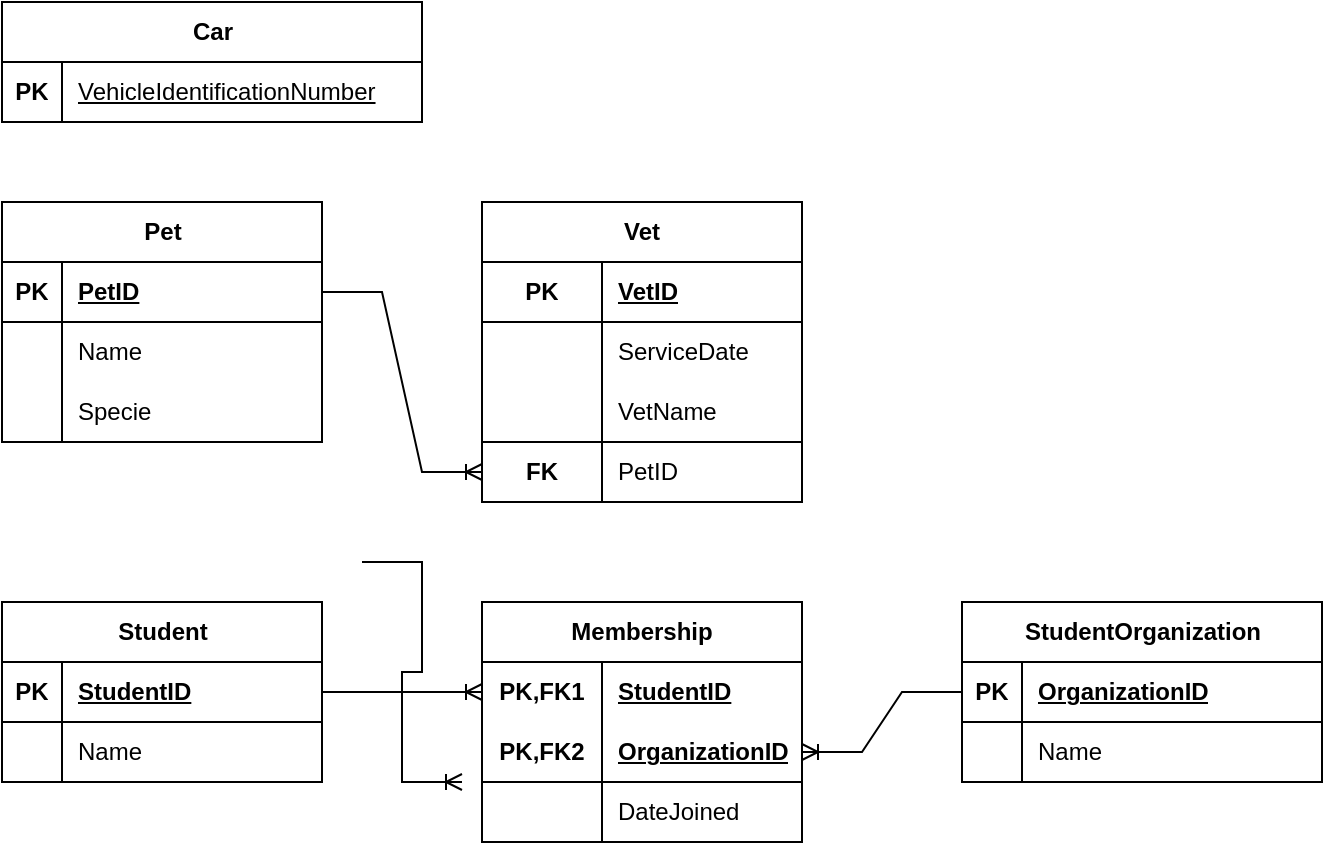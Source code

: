 <mxfile version="24.6.4" type="github">
  <diagram name="Page-1" id="3KsFyfFcN20Z_GdlBJjY">
    <mxGraphModel dx="901" dy="582" grid="1" gridSize="10" guides="1" tooltips="1" connect="1" arrows="1" fold="1" page="1" pageScale="1" pageWidth="850" pageHeight="1100" math="0" shadow="0">
      <root>
        <mxCell id="0" />
        <mxCell id="1" parent="0" />
        <mxCell id="KT3oRIEL_1Xe72lMu7TL-79" value="" style="whiteSpace=wrap;html=1;" vertex="1" parent="1">
          <mxGeometry x="280" y="280" width="160" height="30" as="geometry" />
        </mxCell>
        <mxCell id="KT3oRIEL_1Xe72lMu7TL-43" value="Car" style="shape=table;startSize=30;container=1;collapsible=1;childLayout=tableLayout;fixedRows=1;rowLines=0;fontStyle=1;align=center;resizeLast=1;html=1;" vertex="1" parent="1">
          <mxGeometry x="40" y="60" width="210" height="60" as="geometry" />
        </mxCell>
        <mxCell id="KT3oRIEL_1Xe72lMu7TL-44" value="" style="shape=tableRow;horizontal=0;startSize=0;swimlaneHead=0;swimlaneBody=0;fillColor=none;collapsible=0;dropTarget=0;points=[[0,0.5],[1,0.5]];portConstraint=eastwest;top=0;left=0;right=0;bottom=1;" vertex="1" parent="KT3oRIEL_1Xe72lMu7TL-43">
          <mxGeometry y="30" width="210" height="30" as="geometry" />
        </mxCell>
        <mxCell id="KT3oRIEL_1Xe72lMu7TL-45" value="PK" style="shape=partialRectangle;connectable=0;fillColor=none;top=0;left=0;bottom=0;right=0;fontStyle=1;overflow=hidden;whiteSpace=wrap;html=1;" vertex="1" parent="KT3oRIEL_1Xe72lMu7TL-44">
          <mxGeometry width="30" height="30" as="geometry">
            <mxRectangle width="30" height="30" as="alternateBounds" />
          </mxGeometry>
        </mxCell>
        <mxCell id="KT3oRIEL_1Xe72lMu7TL-46" value="&lt;span style=&quot;font-weight: 400; text-decoration: none;&quot;&gt;VehicleIdentificationNumber&lt;/span&gt;" style="shape=partialRectangle;connectable=0;fillColor=none;top=0;left=0;bottom=0;right=0;align=left;spacingLeft=6;fontStyle=5;overflow=hidden;whiteSpace=wrap;html=1;" vertex="1" parent="KT3oRIEL_1Xe72lMu7TL-44">
          <mxGeometry x="30" width="180" height="30" as="geometry">
            <mxRectangle width="180" height="30" as="alternateBounds" />
          </mxGeometry>
        </mxCell>
        <mxCell id="KT3oRIEL_1Xe72lMu7TL-47" value="Pet" style="shape=table;startSize=30;container=1;collapsible=1;childLayout=tableLayout;fixedRows=1;rowLines=0;fontStyle=1;align=center;resizeLast=1;html=1;" vertex="1" parent="1">
          <mxGeometry x="40" y="160" width="160" height="120" as="geometry" />
        </mxCell>
        <mxCell id="KT3oRIEL_1Xe72lMu7TL-48" value="" style="shape=tableRow;horizontal=0;startSize=0;swimlaneHead=0;swimlaneBody=0;fillColor=none;collapsible=0;dropTarget=0;points=[[0,0.5],[1,0.5]];portConstraint=eastwest;top=0;left=0;right=0;bottom=1;" vertex="1" parent="KT3oRIEL_1Xe72lMu7TL-47">
          <mxGeometry y="30" width="160" height="30" as="geometry" />
        </mxCell>
        <mxCell id="KT3oRIEL_1Xe72lMu7TL-49" value="PK" style="shape=partialRectangle;connectable=0;fillColor=none;top=0;left=0;bottom=0;right=0;fontStyle=1;overflow=hidden;whiteSpace=wrap;html=1;" vertex="1" parent="KT3oRIEL_1Xe72lMu7TL-48">
          <mxGeometry width="30" height="30" as="geometry">
            <mxRectangle width="30" height="30" as="alternateBounds" />
          </mxGeometry>
        </mxCell>
        <mxCell id="KT3oRIEL_1Xe72lMu7TL-50" value="PetID" style="shape=partialRectangle;connectable=0;fillColor=none;top=0;left=0;bottom=0;right=0;align=left;spacingLeft=6;fontStyle=5;overflow=hidden;whiteSpace=wrap;html=1;" vertex="1" parent="KT3oRIEL_1Xe72lMu7TL-48">
          <mxGeometry x="30" width="130" height="30" as="geometry">
            <mxRectangle width="130" height="30" as="alternateBounds" />
          </mxGeometry>
        </mxCell>
        <mxCell id="KT3oRIEL_1Xe72lMu7TL-51" value="" style="shape=tableRow;horizontal=0;startSize=0;swimlaneHead=0;swimlaneBody=0;fillColor=none;collapsible=0;dropTarget=0;points=[[0,0.5],[1,0.5]];portConstraint=eastwest;top=0;left=0;right=0;bottom=0;" vertex="1" parent="KT3oRIEL_1Xe72lMu7TL-47">
          <mxGeometry y="60" width="160" height="30" as="geometry" />
        </mxCell>
        <mxCell id="KT3oRIEL_1Xe72lMu7TL-52" value="" style="shape=partialRectangle;connectable=0;fillColor=none;top=0;left=0;bottom=0;right=0;editable=1;overflow=hidden;whiteSpace=wrap;html=1;" vertex="1" parent="KT3oRIEL_1Xe72lMu7TL-51">
          <mxGeometry width="30" height="30" as="geometry">
            <mxRectangle width="30" height="30" as="alternateBounds" />
          </mxGeometry>
        </mxCell>
        <mxCell id="KT3oRIEL_1Xe72lMu7TL-53" value="Name" style="shape=partialRectangle;connectable=0;fillColor=none;top=0;left=0;bottom=0;right=0;align=left;spacingLeft=6;overflow=hidden;whiteSpace=wrap;html=1;" vertex="1" parent="KT3oRIEL_1Xe72lMu7TL-51">
          <mxGeometry x="30" width="130" height="30" as="geometry">
            <mxRectangle width="130" height="30" as="alternateBounds" />
          </mxGeometry>
        </mxCell>
        <mxCell id="KT3oRIEL_1Xe72lMu7TL-54" value="" style="shape=tableRow;horizontal=0;startSize=0;swimlaneHead=0;swimlaneBody=0;fillColor=none;collapsible=0;dropTarget=0;points=[[0,0.5],[1,0.5]];portConstraint=eastwest;top=0;left=0;right=0;bottom=0;" vertex="1" parent="KT3oRIEL_1Xe72lMu7TL-47">
          <mxGeometry y="90" width="160" height="30" as="geometry" />
        </mxCell>
        <mxCell id="KT3oRIEL_1Xe72lMu7TL-55" value="" style="shape=partialRectangle;connectable=0;fillColor=none;top=0;left=0;bottom=0;right=0;editable=1;overflow=hidden;whiteSpace=wrap;html=1;" vertex="1" parent="KT3oRIEL_1Xe72lMu7TL-54">
          <mxGeometry width="30" height="30" as="geometry">
            <mxRectangle width="30" height="30" as="alternateBounds" />
          </mxGeometry>
        </mxCell>
        <mxCell id="KT3oRIEL_1Xe72lMu7TL-56" value="Specie" style="shape=partialRectangle;connectable=0;fillColor=none;top=0;left=0;bottom=0;right=0;align=left;spacingLeft=6;overflow=hidden;whiteSpace=wrap;html=1;" vertex="1" parent="KT3oRIEL_1Xe72lMu7TL-54">
          <mxGeometry x="30" width="130" height="30" as="geometry">
            <mxRectangle width="130" height="30" as="alternateBounds" />
          </mxGeometry>
        </mxCell>
        <mxCell id="KT3oRIEL_1Xe72lMu7TL-60" value="Vet" style="shape=table;startSize=30;container=1;collapsible=1;childLayout=tableLayout;fixedRows=1;rowLines=0;fontStyle=1;align=center;resizeLast=1;html=1;whiteSpace=wrap;" vertex="1" parent="1">
          <mxGeometry x="280" y="160" width="160" height="150.0" as="geometry" />
        </mxCell>
        <mxCell id="KT3oRIEL_1Xe72lMu7TL-64" value="" style="shape=tableRow;horizontal=0;startSize=0;swimlaneHead=0;swimlaneBody=0;fillColor=none;collapsible=0;dropTarget=0;points=[[0,0.5],[1,0.5]];portConstraint=eastwest;top=0;left=0;right=0;bottom=1;html=1;swimlaneLine=1;" vertex="1" parent="KT3oRIEL_1Xe72lMu7TL-60">
          <mxGeometry y="30" width="160" height="30" as="geometry" />
        </mxCell>
        <mxCell id="KT3oRIEL_1Xe72lMu7TL-65" value="PK" style="shape=partialRectangle;connectable=0;fillColor=none;top=0;left=0;bottom=0;right=0;fontStyle=1;overflow=hidden;html=1;whiteSpace=wrap;" vertex="1" parent="KT3oRIEL_1Xe72lMu7TL-64">
          <mxGeometry width="60" height="30" as="geometry">
            <mxRectangle width="60" height="30" as="alternateBounds" />
          </mxGeometry>
        </mxCell>
        <mxCell id="KT3oRIEL_1Xe72lMu7TL-66" value="VetID" style="shape=partialRectangle;connectable=0;fillColor=none;top=0;left=0;bottom=0;right=0;align=left;spacingLeft=6;fontStyle=5;overflow=hidden;html=1;whiteSpace=wrap;" vertex="1" parent="KT3oRIEL_1Xe72lMu7TL-64">
          <mxGeometry x="60" width="100" height="30" as="geometry">
            <mxRectangle width="100" height="30" as="alternateBounds" />
          </mxGeometry>
        </mxCell>
        <mxCell id="KT3oRIEL_1Xe72lMu7TL-67" value="" style="shape=tableRow;horizontal=0;startSize=0;swimlaneHead=0;swimlaneBody=0;fillColor=none;collapsible=0;dropTarget=0;points=[[0,0.5],[1,0.5]];portConstraint=eastwest;top=0;left=0;right=0;bottom=0;html=1;swimlaneLine=1;gradientColor=none;swimlaneFillColor=none;strokeColor=default;" vertex="1" parent="KT3oRIEL_1Xe72lMu7TL-60">
          <mxGeometry y="60" width="160" height="30" as="geometry" />
        </mxCell>
        <mxCell id="KT3oRIEL_1Xe72lMu7TL-68" value="" style="shape=partialRectangle;connectable=0;fillColor=none;top=0;left=0;bottom=0;right=0;editable=1;overflow=hidden;html=1;whiteSpace=wrap;" vertex="1" parent="KT3oRIEL_1Xe72lMu7TL-67">
          <mxGeometry width="60" height="30" as="geometry">
            <mxRectangle width="60" height="30" as="alternateBounds" />
          </mxGeometry>
        </mxCell>
        <mxCell id="KT3oRIEL_1Xe72lMu7TL-69" value="ServiceDate" style="shape=partialRectangle;connectable=0;fillColor=none;top=0;left=0;bottom=0;right=0;align=left;spacingLeft=6;overflow=hidden;html=1;whiteSpace=wrap;" vertex="1" parent="KT3oRIEL_1Xe72lMu7TL-67">
          <mxGeometry x="60" width="100" height="30" as="geometry">
            <mxRectangle width="100" height="30" as="alternateBounds" />
          </mxGeometry>
        </mxCell>
        <mxCell id="KT3oRIEL_1Xe72lMu7TL-70" value="" style="shape=tableRow;horizontal=0;startSize=0;swimlaneHead=0;swimlaneBody=0;fillColor=none;collapsible=0;dropTarget=0;points=[[0,0.5],[1,0.5]];portConstraint=eastwest;top=0;left=0;right=0;bottom=0;html=1;swimlaneLine=1;" vertex="1" parent="KT3oRIEL_1Xe72lMu7TL-60">
          <mxGeometry y="90" width="160" height="30" as="geometry" />
        </mxCell>
        <mxCell id="KT3oRIEL_1Xe72lMu7TL-71" value="" style="shape=partialRectangle;connectable=0;fillColor=none;top=0;left=0;bottom=0;right=0;editable=1;overflow=hidden;html=1;whiteSpace=wrap;" vertex="1" parent="KT3oRIEL_1Xe72lMu7TL-70">
          <mxGeometry width="60" height="30" as="geometry">
            <mxRectangle width="60" height="30" as="alternateBounds" />
          </mxGeometry>
        </mxCell>
        <mxCell id="KT3oRIEL_1Xe72lMu7TL-72" value="VetName" style="shape=partialRectangle;connectable=0;fillColor=none;top=0;left=0;bottom=0;right=0;align=left;spacingLeft=6;overflow=hidden;html=1;whiteSpace=wrap;labelBorderColor=none;gradientColor=none;" vertex="1" parent="KT3oRIEL_1Xe72lMu7TL-70">
          <mxGeometry x="60" width="100" height="30" as="geometry">
            <mxRectangle width="100" height="30" as="alternateBounds" />
          </mxGeometry>
        </mxCell>
        <mxCell id="KT3oRIEL_1Xe72lMu7TL-74" style="shape=tableRow;horizontal=0;startSize=0;swimlaneHead=0;swimlaneBody=0;fillColor=none;collapsible=0;dropTarget=0;points=[[0,0.5],[1,0.5]];portConstraint=eastwest;top=0;left=0;right=0;bottom=0;html=1;verticalAlign=middle;labelBorderColor=none;swimlaneFillColor=none;strokeColor=default;swimlaneLine=1;rounded=0;shadow=1;" vertex="1" parent="KT3oRIEL_1Xe72lMu7TL-60">
          <mxGeometry y="120" width="160" height="30" as="geometry" />
        </mxCell>
        <mxCell id="KT3oRIEL_1Xe72lMu7TL-75" value="&lt;b&gt;FK&lt;/b&gt;" style="shape=partialRectangle;connectable=0;fillColor=none;top=0;left=0;bottom=0;right=0;editable=1;overflow=hidden;html=1;whiteSpace=wrap;strokeColor=#000000;" vertex="1" parent="KT3oRIEL_1Xe72lMu7TL-74">
          <mxGeometry width="60" height="30" as="geometry">
            <mxRectangle width="60" height="30" as="alternateBounds" />
          </mxGeometry>
        </mxCell>
        <mxCell id="KT3oRIEL_1Xe72lMu7TL-76" value="PetID" style="shape=partialRectangle;connectable=0;fillColor=none;top=0;left=0;bottom=0;right=0;align=left;spacingLeft=6;overflow=hidden;html=1;whiteSpace=wrap;labelBorderColor=none;perimeterSpacing=0;" vertex="1" parent="KT3oRIEL_1Xe72lMu7TL-74">
          <mxGeometry x="60" width="100" height="30" as="geometry">
            <mxRectangle width="100" height="30" as="alternateBounds" />
          </mxGeometry>
        </mxCell>
        <mxCell id="KT3oRIEL_1Xe72lMu7TL-73" value="" style="edgeStyle=entityRelationEdgeStyle;fontSize=12;html=1;endArrow=ERoneToMany;rounded=0;entryX=0;entryY=0.5;entryDx=0;entryDy=0;exitX=1;exitY=0.5;exitDx=0;exitDy=0;" edge="1" parent="1" source="KT3oRIEL_1Xe72lMu7TL-48" target="KT3oRIEL_1Xe72lMu7TL-74">
          <mxGeometry width="100" height="100" relative="1" as="geometry">
            <mxPoint x="220" y="200" as="sourcePoint" />
            <mxPoint x="320" y="205" as="targetPoint" />
          </mxGeometry>
        </mxCell>
        <mxCell id="KT3oRIEL_1Xe72lMu7TL-80" value="Student" style="shape=table;startSize=30;container=1;collapsible=1;childLayout=tableLayout;fixedRows=1;rowLines=0;fontStyle=1;align=center;resizeLast=1;html=1;" vertex="1" parent="1">
          <mxGeometry x="40" y="360" width="160.0" height="90.0" as="geometry" />
        </mxCell>
        <mxCell id="KT3oRIEL_1Xe72lMu7TL-81" value="" style="shape=tableRow;horizontal=0;startSize=0;swimlaneHead=0;swimlaneBody=0;fillColor=none;collapsible=0;dropTarget=0;points=[[0,0.5],[1,0.5]];portConstraint=eastwest;top=0;left=0;right=0;bottom=1;" vertex="1" parent="KT3oRIEL_1Xe72lMu7TL-80">
          <mxGeometry y="30" width="160.0" height="30" as="geometry" />
        </mxCell>
        <mxCell id="KT3oRIEL_1Xe72lMu7TL-82" value="PK" style="shape=partialRectangle;connectable=0;fillColor=none;top=0;left=0;bottom=0;right=0;fontStyle=1;overflow=hidden;whiteSpace=wrap;html=1;" vertex="1" parent="KT3oRIEL_1Xe72lMu7TL-81">
          <mxGeometry width="30" height="30" as="geometry">
            <mxRectangle width="30" height="30" as="alternateBounds" />
          </mxGeometry>
        </mxCell>
        <mxCell id="KT3oRIEL_1Xe72lMu7TL-83" value="StudentID" style="shape=partialRectangle;connectable=0;fillColor=none;top=0;left=0;bottom=0;right=0;align=left;spacingLeft=6;fontStyle=5;overflow=hidden;whiteSpace=wrap;html=1;" vertex="1" parent="KT3oRIEL_1Xe72lMu7TL-81">
          <mxGeometry x="30" width="130.0" height="30" as="geometry">
            <mxRectangle width="130.0" height="30" as="alternateBounds" />
          </mxGeometry>
        </mxCell>
        <mxCell id="KT3oRIEL_1Xe72lMu7TL-84" value="" style="shape=tableRow;horizontal=0;startSize=0;swimlaneHead=0;swimlaneBody=0;fillColor=none;collapsible=0;dropTarget=0;points=[[0,0.5],[1,0.5]];portConstraint=eastwest;top=0;left=0;right=0;bottom=0;" vertex="1" parent="KT3oRIEL_1Xe72lMu7TL-80">
          <mxGeometry y="60" width="160.0" height="30" as="geometry" />
        </mxCell>
        <mxCell id="KT3oRIEL_1Xe72lMu7TL-85" value="" style="shape=partialRectangle;connectable=0;fillColor=none;top=0;left=0;bottom=0;right=0;editable=1;overflow=hidden;whiteSpace=wrap;html=1;" vertex="1" parent="KT3oRIEL_1Xe72lMu7TL-84">
          <mxGeometry width="30" height="30" as="geometry">
            <mxRectangle width="30" height="30" as="alternateBounds" />
          </mxGeometry>
        </mxCell>
        <mxCell id="KT3oRIEL_1Xe72lMu7TL-86" value="Name" style="shape=partialRectangle;connectable=0;fillColor=none;top=0;left=0;bottom=0;right=0;align=left;spacingLeft=6;overflow=hidden;whiteSpace=wrap;html=1;" vertex="1" parent="KT3oRIEL_1Xe72lMu7TL-84">
          <mxGeometry x="30" width="130.0" height="30" as="geometry">
            <mxRectangle width="130.0" height="30" as="alternateBounds" />
          </mxGeometry>
        </mxCell>
        <mxCell id="KT3oRIEL_1Xe72lMu7TL-107" value="StudentOrganization" style="shape=table;startSize=30;container=1;collapsible=1;childLayout=tableLayout;fixedRows=1;rowLines=0;fontStyle=1;align=center;resizeLast=1;html=1;" vertex="1" parent="1">
          <mxGeometry x="520" y="360" width="180" height="90.0" as="geometry" />
        </mxCell>
        <mxCell id="KT3oRIEL_1Xe72lMu7TL-108" value="" style="shape=tableRow;horizontal=0;startSize=0;swimlaneHead=0;swimlaneBody=0;fillColor=none;collapsible=0;dropTarget=0;points=[[0,0.5],[1,0.5]];portConstraint=eastwest;top=0;left=0;right=0;bottom=1;" vertex="1" parent="KT3oRIEL_1Xe72lMu7TL-107">
          <mxGeometry y="30" width="180" height="30" as="geometry" />
        </mxCell>
        <mxCell id="KT3oRIEL_1Xe72lMu7TL-109" value="PK" style="shape=partialRectangle;connectable=0;fillColor=none;top=0;left=0;bottom=0;right=0;fontStyle=1;overflow=hidden;whiteSpace=wrap;html=1;" vertex="1" parent="KT3oRIEL_1Xe72lMu7TL-108">
          <mxGeometry width="30" height="30" as="geometry">
            <mxRectangle width="30" height="30" as="alternateBounds" />
          </mxGeometry>
        </mxCell>
        <mxCell id="KT3oRIEL_1Xe72lMu7TL-110" value="&lt;span style=&quot;text-align: center; white-space: nowrap; text-decoration: none;&quot;&gt;OrganizationID&lt;/span&gt;" style="shape=partialRectangle;connectable=0;fillColor=none;top=0;left=0;bottom=0;right=0;align=left;spacingLeft=6;fontStyle=5;overflow=hidden;whiteSpace=wrap;html=1;" vertex="1" parent="KT3oRIEL_1Xe72lMu7TL-108">
          <mxGeometry x="30" width="150" height="30" as="geometry">
            <mxRectangle width="150" height="30" as="alternateBounds" />
          </mxGeometry>
        </mxCell>
        <mxCell id="KT3oRIEL_1Xe72lMu7TL-111" value="" style="shape=tableRow;horizontal=0;startSize=0;swimlaneHead=0;swimlaneBody=0;fillColor=none;collapsible=0;dropTarget=0;points=[[0,0.5],[1,0.5]];portConstraint=eastwest;top=0;left=0;right=0;bottom=0;" vertex="1" parent="KT3oRIEL_1Xe72lMu7TL-107">
          <mxGeometry y="60" width="180" height="30" as="geometry" />
        </mxCell>
        <mxCell id="KT3oRIEL_1Xe72lMu7TL-112" value="" style="shape=partialRectangle;connectable=0;fillColor=none;top=0;left=0;bottom=0;right=0;editable=1;overflow=hidden;whiteSpace=wrap;html=1;" vertex="1" parent="KT3oRIEL_1Xe72lMu7TL-111">
          <mxGeometry width="30" height="30" as="geometry">
            <mxRectangle width="30" height="30" as="alternateBounds" />
          </mxGeometry>
        </mxCell>
        <mxCell id="KT3oRIEL_1Xe72lMu7TL-113" value="Name" style="shape=partialRectangle;connectable=0;fillColor=none;top=0;left=0;bottom=0;right=0;align=left;spacingLeft=6;overflow=hidden;whiteSpace=wrap;html=1;" vertex="1" parent="KT3oRIEL_1Xe72lMu7TL-111">
          <mxGeometry x="30" width="150" height="30" as="geometry">
            <mxRectangle width="150" height="30" as="alternateBounds" />
          </mxGeometry>
        </mxCell>
        <mxCell id="KT3oRIEL_1Xe72lMu7TL-120" value="" style="edgeStyle=entityRelationEdgeStyle;fontSize=12;html=1;endArrow=ERoneToMany;rounded=0;exitX=1;exitY=0.5;exitDx=0;exitDy=0;entryX=0;entryY=0.5;entryDx=0;entryDy=0;" edge="1" parent="1" target="KT3oRIEL_1Xe72lMu7TL-117">
          <mxGeometry width="100" height="100" relative="1" as="geometry">
            <mxPoint x="220" y="340" as="sourcePoint" />
            <mxPoint x="270" y="450" as="targetPoint" />
            <Array as="points">
              <mxPoint x="340" y="470" />
            </Array>
          </mxGeometry>
        </mxCell>
        <mxCell id="KT3oRIEL_1Xe72lMu7TL-124" value="" style="edgeStyle=entityRelationEdgeStyle;fontSize=12;html=1;endArrow=ERoneToMany;rounded=0;entryX=0;entryY=0.5;entryDx=0;entryDy=0;exitX=1;exitY=0.5;exitDx=0;exitDy=0;" edge="1" parent="1" source="KT3oRIEL_1Xe72lMu7TL-81" target="KT3oRIEL_1Xe72lMu7TL-141">
          <mxGeometry width="100" height="100" relative="1" as="geometry">
            <mxPoint x="220" y="400" as="sourcePoint" />
            <mxPoint x="280" y="465.0" as="targetPoint" />
          </mxGeometry>
        </mxCell>
        <mxCell id="KT3oRIEL_1Xe72lMu7TL-139" value="" style="edgeStyle=entityRelationEdgeStyle;fontSize=12;html=1;endArrow=ERoneToMany;rounded=0;entryX=1;entryY=0.5;entryDx=0;entryDy=0;exitX=0;exitY=0.5;exitDx=0;exitDy=0;" edge="1" parent="1" source="KT3oRIEL_1Xe72lMu7TL-108" target="KT3oRIEL_1Xe72lMu7TL-144">
          <mxGeometry width="100" height="100" relative="1" as="geometry">
            <mxPoint x="650" y="490" as="sourcePoint" />
            <mxPoint x="440" y="435.0" as="targetPoint" />
          </mxGeometry>
        </mxCell>
        <mxCell id="KT3oRIEL_1Xe72lMu7TL-140" value="Membership" style="shape=table;startSize=30;container=1;collapsible=1;childLayout=tableLayout;fixedRows=1;rowLines=0;fontStyle=1;align=center;resizeLast=1;html=1;whiteSpace=wrap;" vertex="1" parent="1">
          <mxGeometry x="280" y="360" width="160" height="120" as="geometry" />
        </mxCell>
        <mxCell id="KT3oRIEL_1Xe72lMu7TL-141" value="" style="shape=tableRow;horizontal=0;startSize=0;swimlaneHead=0;swimlaneBody=0;fillColor=none;collapsible=0;dropTarget=0;points=[[0,0.5],[1,0.5]];portConstraint=eastwest;top=0;left=0;right=0;bottom=0;html=1;" vertex="1" parent="KT3oRIEL_1Xe72lMu7TL-140">
          <mxGeometry y="30" width="160" height="30" as="geometry" />
        </mxCell>
        <mxCell id="KT3oRIEL_1Xe72lMu7TL-142" value="PK,FK1" style="shape=partialRectangle;connectable=0;fillColor=none;top=0;left=0;bottom=0;right=0;fontStyle=1;overflow=hidden;html=1;whiteSpace=wrap;" vertex="1" parent="KT3oRIEL_1Xe72lMu7TL-141">
          <mxGeometry width="60" height="30" as="geometry">
            <mxRectangle width="60" height="30" as="alternateBounds" />
          </mxGeometry>
        </mxCell>
        <mxCell id="KT3oRIEL_1Xe72lMu7TL-143" value="&lt;span style=&quot;text-decoration: none;&quot;&gt;StudentID&lt;/span&gt;" style="shape=partialRectangle;connectable=0;fillColor=none;top=0;left=0;bottom=0;right=0;align=left;spacingLeft=6;fontStyle=5;overflow=hidden;html=1;whiteSpace=wrap;" vertex="1" parent="KT3oRIEL_1Xe72lMu7TL-141">
          <mxGeometry x="60" width="100" height="30" as="geometry">
            <mxRectangle width="100" height="30" as="alternateBounds" />
          </mxGeometry>
        </mxCell>
        <mxCell id="KT3oRIEL_1Xe72lMu7TL-144" value="" style="shape=tableRow;horizontal=0;startSize=0;swimlaneHead=0;swimlaneBody=0;fillColor=none;collapsible=0;dropTarget=0;points=[[0,0.5],[1,0.5]];portConstraint=eastwest;top=0;left=0;right=0;bottom=1;html=1;" vertex="1" parent="KT3oRIEL_1Xe72lMu7TL-140">
          <mxGeometry y="60" width="160" height="30" as="geometry" />
        </mxCell>
        <mxCell id="KT3oRIEL_1Xe72lMu7TL-145" value="PK,FK2" style="shape=partialRectangle;connectable=0;fillColor=none;top=0;left=0;bottom=0;right=0;fontStyle=1;overflow=hidden;html=1;whiteSpace=wrap;" vertex="1" parent="KT3oRIEL_1Xe72lMu7TL-144">
          <mxGeometry width="60" height="30" as="geometry">
            <mxRectangle width="60" height="30" as="alternateBounds" />
          </mxGeometry>
        </mxCell>
        <mxCell id="KT3oRIEL_1Xe72lMu7TL-146" value="&lt;span style=&quot;text-decoration: none;&quot;&gt;OrganizationID&lt;/span&gt;" style="shape=partialRectangle;connectable=0;fillColor=none;top=0;left=0;bottom=0;right=0;align=left;spacingLeft=6;fontStyle=5;overflow=hidden;html=1;whiteSpace=wrap;" vertex="1" parent="KT3oRIEL_1Xe72lMu7TL-144">
          <mxGeometry x="60" width="100" height="30" as="geometry">
            <mxRectangle width="100" height="30" as="alternateBounds" />
          </mxGeometry>
        </mxCell>
        <mxCell id="KT3oRIEL_1Xe72lMu7TL-147" value="" style="shape=tableRow;horizontal=0;startSize=0;swimlaneHead=0;swimlaneBody=0;fillColor=none;collapsible=0;dropTarget=0;points=[[0,0.5],[1,0.5]];portConstraint=eastwest;top=0;left=0;right=0;bottom=0;html=1;" vertex="1" parent="KT3oRIEL_1Xe72lMu7TL-140">
          <mxGeometry y="90" width="160" height="30" as="geometry" />
        </mxCell>
        <mxCell id="KT3oRIEL_1Xe72lMu7TL-148" value="" style="shape=partialRectangle;connectable=0;fillColor=none;top=0;left=0;bottom=0;right=0;editable=1;overflow=hidden;html=1;whiteSpace=wrap;" vertex="1" parent="KT3oRIEL_1Xe72lMu7TL-147">
          <mxGeometry width="60" height="30" as="geometry">
            <mxRectangle width="60" height="30" as="alternateBounds" />
          </mxGeometry>
        </mxCell>
        <mxCell id="KT3oRIEL_1Xe72lMu7TL-149" value="DateJoined" style="shape=partialRectangle;connectable=0;fillColor=none;top=0;left=0;bottom=0;right=0;align=left;spacingLeft=6;overflow=hidden;html=1;whiteSpace=wrap;" vertex="1" parent="KT3oRIEL_1Xe72lMu7TL-147">
          <mxGeometry x="60" width="100" height="30" as="geometry">
            <mxRectangle width="100" height="30" as="alternateBounds" />
          </mxGeometry>
        </mxCell>
      </root>
    </mxGraphModel>
  </diagram>
</mxfile>
